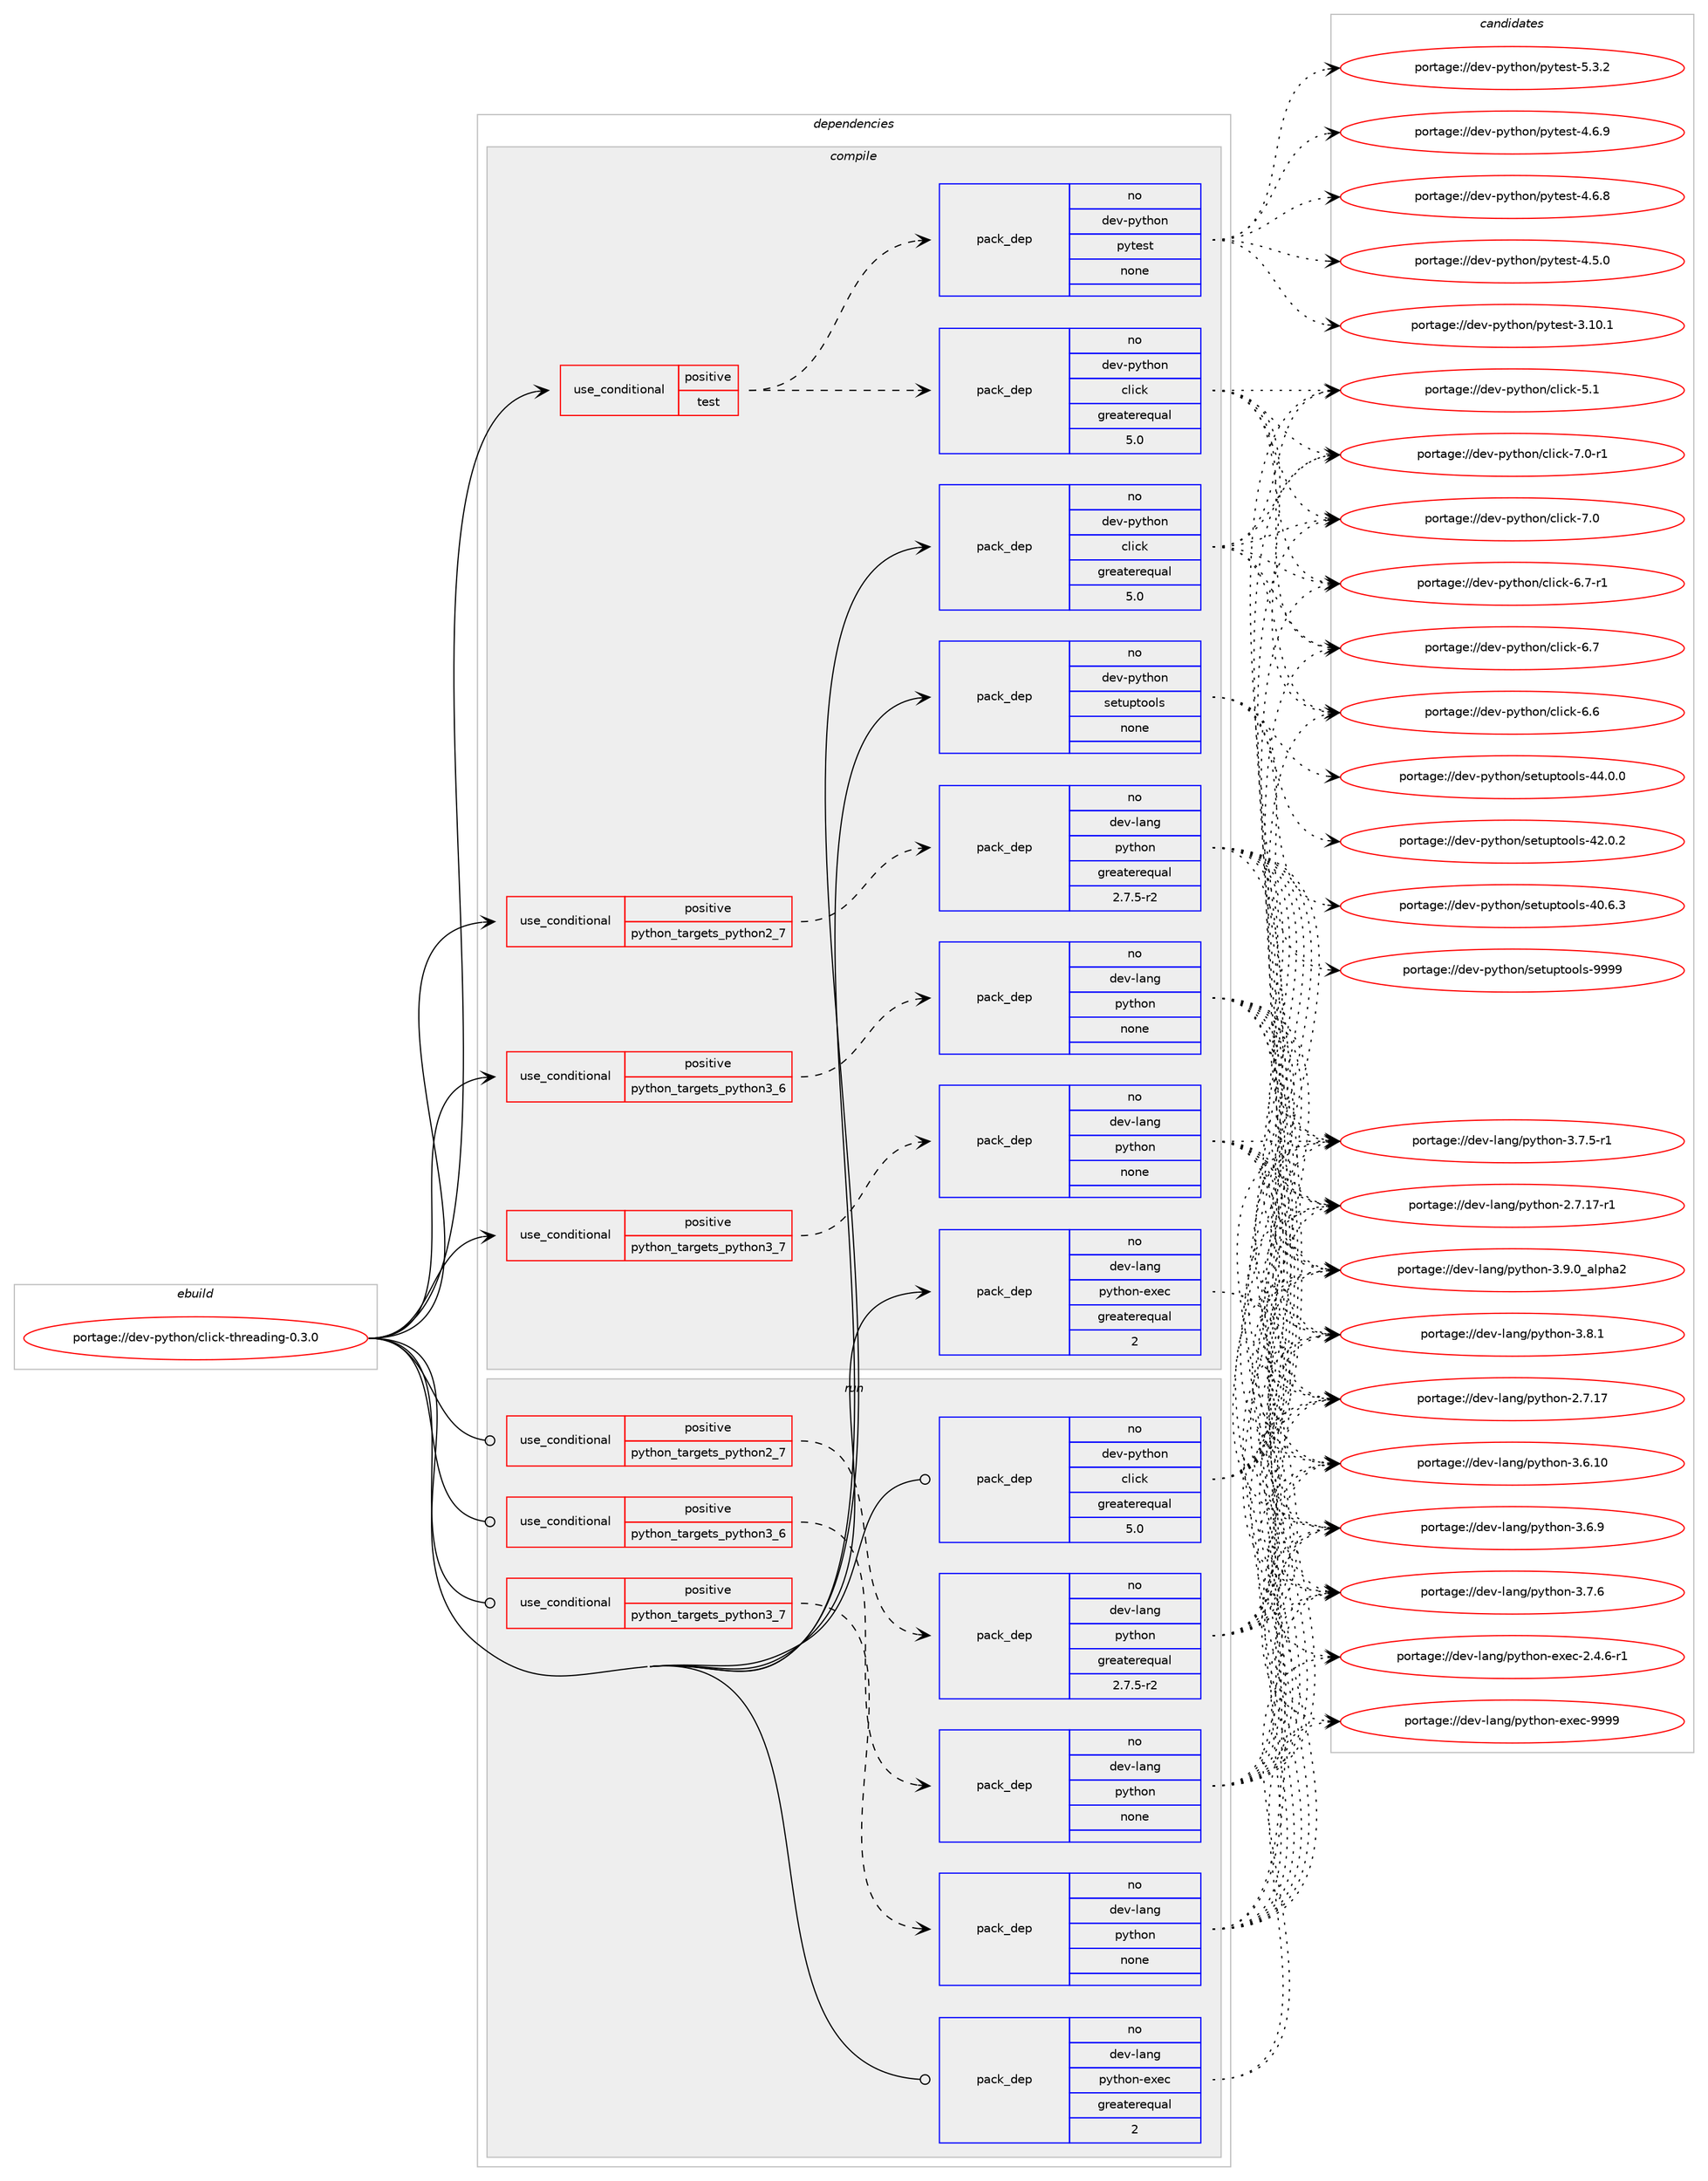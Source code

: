digraph prolog {

# *************
# Graph options
# *************

newrank=true;
concentrate=true;
compound=true;
graph [rankdir=LR,fontname=Helvetica,fontsize=10,ranksep=1.5];#, ranksep=2.5, nodesep=0.2];
edge  [arrowhead=vee];
node  [fontname=Helvetica,fontsize=10];

# **********
# The ebuild
# **********

subgraph cluster_leftcol {
color=gray;
rank=same;
label=<<i>ebuild</i>>;
id [label="portage://dev-python/click-threading-0.3.0", color=red, width=4, href="../dev-python/click-threading-0.3.0.svg"];
}

# ****************
# The dependencies
# ****************

subgraph cluster_midcol {
color=gray;
label=<<i>dependencies</i>>;
subgraph cluster_compile {
fillcolor="#eeeeee";
style=filled;
label=<<i>compile</i>>;
subgraph cond117655 {
dependency466789 [label=<<TABLE BORDER="0" CELLBORDER="1" CELLSPACING="0" CELLPADDING="4"><TR><TD ROWSPAN="3" CELLPADDING="10">use_conditional</TD></TR><TR><TD>positive</TD></TR><TR><TD>python_targets_python2_7</TD></TR></TABLE>>, shape=none, color=red];
subgraph pack344127 {
dependency466790 [label=<<TABLE BORDER="0" CELLBORDER="1" CELLSPACING="0" CELLPADDING="4" WIDTH="220"><TR><TD ROWSPAN="6" CELLPADDING="30">pack_dep</TD></TR><TR><TD WIDTH="110">no</TD></TR><TR><TD>dev-lang</TD></TR><TR><TD>python</TD></TR><TR><TD>greaterequal</TD></TR><TR><TD>2.7.5-r2</TD></TR></TABLE>>, shape=none, color=blue];
}
dependency466789:e -> dependency466790:w [weight=20,style="dashed",arrowhead="vee"];
}
id:e -> dependency466789:w [weight=20,style="solid",arrowhead="vee"];
subgraph cond117656 {
dependency466791 [label=<<TABLE BORDER="0" CELLBORDER="1" CELLSPACING="0" CELLPADDING="4"><TR><TD ROWSPAN="3" CELLPADDING="10">use_conditional</TD></TR><TR><TD>positive</TD></TR><TR><TD>python_targets_python3_6</TD></TR></TABLE>>, shape=none, color=red];
subgraph pack344128 {
dependency466792 [label=<<TABLE BORDER="0" CELLBORDER="1" CELLSPACING="0" CELLPADDING="4" WIDTH="220"><TR><TD ROWSPAN="6" CELLPADDING="30">pack_dep</TD></TR><TR><TD WIDTH="110">no</TD></TR><TR><TD>dev-lang</TD></TR><TR><TD>python</TD></TR><TR><TD>none</TD></TR><TR><TD></TD></TR></TABLE>>, shape=none, color=blue];
}
dependency466791:e -> dependency466792:w [weight=20,style="dashed",arrowhead="vee"];
}
id:e -> dependency466791:w [weight=20,style="solid",arrowhead="vee"];
subgraph cond117657 {
dependency466793 [label=<<TABLE BORDER="0" CELLBORDER="1" CELLSPACING="0" CELLPADDING="4"><TR><TD ROWSPAN="3" CELLPADDING="10">use_conditional</TD></TR><TR><TD>positive</TD></TR><TR><TD>python_targets_python3_7</TD></TR></TABLE>>, shape=none, color=red];
subgraph pack344129 {
dependency466794 [label=<<TABLE BORDER="0" CELLBORDER="1" CELLSPACING="0" CELLPADDING="4" WIDTH="220"><TR><TD ROWSPAN="6" CELLPADDING="30">pack_dep</TD></TR><TR><TD WIDTH="110">no</TD></TR><TR><TD>dev-lang</TD></TR><TR><TD>python</TD></TR><TR><TD>none</TD></TR><TR><TD></TD></TR></TABLE>>, shape=none, color=blue];
}
dependency466793:e -> dependency466794:w [weight=20,style="dashed",arrowhead="vee"];
}
id:e -> dependency466793:w [weight=20,style="solid",arrowhead="vee"];
subgraph cond117658 {
dependency466795 [label=<<TABLE BORDER="0" CELLBORDER="1" CELLSPACING="0" CELLPADDING="4"><TR><TD ROWSPAN="3" CELLPADDING="10">use_conditional</TD></TR><TR><TD>positive</TD></TR><TR><TD>test</TD></TR></TABLE>>, shape=none, color=red];
subgraph pack344130 {
dependency466796 [label=<<TABLE BORDER="0" CELLBORDER="1" CELLSPACING="0" CELLPADDING="4" WIDTH="220"><TR><TD ROWSPAN="6" CELLPADDING="30">pack_dep</TD></TR><TR><TD WIDTH="110">no</TD></TR><TR><TD>dev-python</TD></TR><TR><TD>pytest</TD></TR><TR><TD>none</TD></TR><TR><TD></TD></TR></TABLE>>, shape=none, color=blue];
}
dependency466795:e -> dependency466796:w [weight=20,style="dashed",arrowhead="vee"];
subgraph pack344131 {
dependency466797 [label=<<TABLE BORDER="0" CELLBORDER="1" CELLSPACING="0" CELLPADDING="4" WIDTH="220"><TR><TD ROWSPAN="6" CELLPADDING="30">pack_dep</TD></TR><TR><TD WIDTH="110">no</TD></TR><TR><TD>dev-python</TD></TR><TR><TD>click</TD></TR><TR><TD>greaterequal</TD></TR><TR><TD>5.0</TD></TR></TABLE>>, shape=none, color=blue];
}
dependency466795:e -> dependency466797:w [weight=20,style="dashed",arrowhead="vee"];
}
id:e -> dependency466795:w [weight=20,style="solid",arrowhead="vee"];
subgraph pack344132 {
dependency466798 [label=<<TABLE BORDER="0" CELLBORDER="1" CELLSPACING="0" CELLPADDING="4" WIDTH="220"><TR><TD ROWSPAN="6" CELLPADDING="30">pack_dep</TD></TR><TR><TD WIDTH="110">no</TD></TR><TR><TD>dev-lang</TD></TR><TR><TD>python-exec</TD></TR><TR><TD>greaterequal</TD></TR><TR><TD>2</TD></TR></TABLE>>, shape=none, color=blue];
}
id:e -> dependency466798:w [weight=20,style="solid",arrowhead="vee"];
subgraph pack344133 {
dependency466799 [label=<<TABLE BORDER="0" CELLBORDER="1" CELLSPACING="0" CELLPADDING="4" WIDTH="220"><TR><TD ROWSPAN="6" CELLPADDING="30">pack_dep</TD></TR><TR><TD WIDTH="110">no</TD></TR><TR><TD>dev-python</TD></TR><TR><TD>click</TD></TR><TR><TD>greaterequal</TD></TR><TR><TD>5.0</TD></TR></TABLE>>, shape=none, color=blue];
}
id:e -> dependency466799:w [weight=20,style="solid",arrowhead="vee"];
subgraph pack344134 {
dependency466800 [label=<<TABLE BORDER="0" CELLBORDER="1" CELLSPACING="0" CELLPADDING="4" WIDTH="220"><TR><TD ROWSPAN="6" CELLPADDING="30">pack_dep</TD></TR><TR><TD WIDTH="110">no</TD></TR><TR><TD>dev-python</TD></TR><TR><TD>setuptools</TD></TR><TR><TD>none</TD></TR><TR><TD></TD></TR></TABLE>>, shape=none, color=blue];
}
id:e -> dependency466800:w [weight=20,style="solid",arrowhead="vee"];
}
subgraph cluster_compileandrun {
fillcolor="#eeeeee";
style=filled;
label=<<i>compile and run</i>>;
}
subgraph cluster_run {
fillcolor="#eeeeee";
style=filled;
label=<<i>run</i>>;
subgraph cond117659 {
dependency466801 [label=<<TABLE BORDER="0" CELLBORDER="1" CELLSPACING="0" CELLPADDING="4"><TR><TD ROWSPAN="3" CELLPADDING="10">use_conditional</TD></TR><TR><TD>positive</TD></TR><TR><TD>python_targets_python2_7</TD></TR></TABLE>>, shape=none, color=red];
subgraph pack344135 {
dependency466802 [label=<<TABLE BORDER="0" CELLBORDER="1" CELLSPACING="0" CELLPADDING="4" WIDTH="220"><TR><TD ROWSPAN="6" CELLPADDING="30">pack_dep</TD></TR><TR><TD WIDTH="110">no</TD></TR><TR><TD>dev-lang</TD></TR><TR><TD>python</TD></TR><TR><TD>greaterequal</TD></TR><TR><TD>2.7.5-r2</TD></TR></TABLE>>, shape=none, color=blue];
}
dependency466801:e -> dependency466802:w [weight=20,style="dashed",arrowhead="vee"];
}
id:e -> dependency466801:w [weight=20,style="solid",arrowhead="odot"];
subgraph cond117660 {
dependency466803 [label=<<TABLE BORDER="0" CELLBORDER="1" CELLSPACING="0" CELLPADDING="4"><TR><TD ROWSPAN="3" CELLPADDING="10">use_conditional</TD></TR><TR><TD>positive</TD></TR><TR><TD>python_targets_python3_6</TD></TR></TABLE>>, shape=none, color=red];
subgraph pack344136 {
dependency466804 [label=<<TABLE BORDER="0" CELLBORDER="1" CELLSPACING="0" CELLPADDING="4" WIDTH="220"><TR><TD ROWSPAN="6" CELLPADDING="30">pack_dep</TD></TR><TR><TD WIDTH="110">no</TD></TR><TR><TD>dev-lang</TD></TR><TR><TD>python</TD></TR><TR><TD>none</TD></TR><TR><TD></TD></TR></TABLE>>, shape=none, color=blue];
}
dependency466803:e -> dependency466804:w [weight=20,style="dashed",arrowhead="vee"];
}
id:e -> dependency466803:w [weight=20,style="solid",arrowhead="odot"];
subgraph cond117661 {
dependency466805 [label=<<TABLE BORDER="0" CELLBORDER="1" CELLSPACING="0" CELLPADDING="4"><TR><TD ROWSPAN="3" CELLPADDING="10">use_conditional</TD></TR><TR><TD>positive</TD></TR><TR><TD>python_targets_python3_7</TD></TR></TABLE>>, shape=none, color=red];
subgraph pack344137 {
dependency466806 [label=<<TABLE BORDER="0" CELLBORDER="1" CELLSPACING="0" CELLPADDING="4" WIDTH="220"><TR><TD ROWSPAN="6" CELLPADDING="30">pack_dep</TD></TR><TR><TD WIDTH="110">no</TD></TR><TR><TD>dev-lang</TD></TR><TR><TD>python</TD></TR><TR><TD>none</TD></TR><TR><TD></TD></TR></TABLE>>, shape=none, color=blue];
}
dependency466805:e -> dependency466806:w [weight=20,style="dashed",arrowhead="vee"];
}
id:e -> dependency466805:w [weight=20,style="solid",arrowhead="odot"];
subgraph pack344138 {
dependency466807 [label=<<TABLE BORDER="0" CELLBORDER="1" CELLSPACING="0" CELLPADDING="4" WIDTH="220"><TR><TD ROWSPAN="6" CELLPADDING="30">pack_dep</TD></TR><TR><TD WIDTH="110">no</TD></TR><TR><TD>dev-lang</TD></TR><TR><TD>python-exec</TD></TR><TR><TD>greaterequal</TD></TR><TR><TD>2</TD></TR></TABLE>>, shape=none, color=blue];
}
id:e -> dependency466807:w [weight=20,style="solid",arrowhead="odot"];
subgraph pack344139 {
dependency466808 [label=<<TABLE BORDER="0" CELLBORDER="1" CELLSPACING="0" CELLPADDING="4" WIDTH="220"><TR><TD ROWSPAN="6" CELLPADDING="30">pack_dep</TD></TR><TR><TD WIDTH="110">no</TD></TR><TR><TD>dev-python</TD></TR><TR><TD>click</TD></TR><TR><TD>greaterequal</TD></TR><TR><TD>5.0</TD></TR></TABLE>>, shape=none, color=blue];
}
id:e -> dependency466808:w [weight=20,style="solid",arrowhead="odot"];
}
}

# **************
# The candidates
# **************

subgraph cluster_choices {
rank=same;
color=gray;
label=<<i>candidates</i>>;

subgraph choice344127 {
color=black;
nodesep=1;
choice10010111845108971101034711212111610411111045514657464895971081121049750 [label="portage://dev-lang/python-3.9.0_alpha2", color=red, width=4,href="../dev-lang/python-3.9.0_alpha2.svg"];
choice100101118451089711010347112121116104111110455146564649 [label="portage://dev-lang/python-3.8.1", color=red, width=4,href="../dev-lang/python-3.8.1.svg"];
choice100101118451089711010347112121116104111110455146554654 [label="portage://dev-lang/python-3.7.6", color=red, width=4,href="../dev-lang/python-3.7.6.svg"];
choice1001011184510897110103471121211161041111104551465546534511449 [label="portage://dev-lang/python-3.7.5-r1", color=red, width=4,href="../dev-lang/python-3.7.5-r1.svg"];
choice100101118451089711010347112121116104111110455146544657 [label="portage://dev-lang/python-3.6.9", color=red, width=4,href="../dev-lang/python-3.6.9.svg"];
choice10010111845108971101034711212111610411111045514654464948 [label="portage://dev-lang/python-3.6.10", color=red, width=4,href="../dev-lang/python-3.6.10.svg"];
choice100101118451089711010347112121116104111110455046554649554511449 [label="portage://dev-lang/python-2.7.17-r1", color=red, width=4,href="../dev-lang/python-2.7.17-r1.svg"];
choice10010111845108971101034711212111610411111045504655464955 [label="portage://dev-lang/python-2.7.17", color=red, width=4,href="../dev-lang/python-2.7.17.svg"];
dependency466790:e -> choice10010111845108971101034711212111610411111045514657464895971081121049750:w [style=dotted,weight="100"];
dependency466790:e -> choice100101118451089711010347112121116104111110455146564649:w [style=dotted,weight="100"];
dependency466790:e -> choice100101118451089711010347112121116104111110455146554654:w [style=dotted,weight="100"];
dependency466790:e -> choice1001011184510897110103471121211161041111104551465546534511449:w [style=dotted,weight="100"];
dependency466790:e -> choice100101118451089711010347112121116104111110455146544657:w [style=dotted,weight="100"];
dependency466790:e -> choice10010111845108971101034711212111610411111045514654464948:w [style=dotted,weight="100"];
dependency466790:e -> choice100101118451089711010347112121116104111110455046554649554511449:w [style=dotted,weight="100"];
dependency466790:e -> choice10010111845108971101034711212111610411111045504655464955:w [style=dotted,weight="100"];
}
subgraph choice344128 {
color=black;
nodesep=1;
choice10010111845108971101034711212111610411111045514657464895971081121049750 [label="portage://dev-lang/python-3.9.0_alpha2", color=red, width=4,href="../dev-lang/python-3.9.0_alpha2.svg"];
choice100101118451089711010347112121116104111110455146564649 [label="portage://dev-lang/python-3.8.1", color=red, width=4,href="../dev-lang/python-3.8.1.svg"];
choice100101118451089711010347112121116104111110455146554654 [label="portage://dev-lang/python-3.7.6", color=red, width=4,href="../dev-lang/python-3.7.6.svg"];
choice1001011184510897110103471121211161041111104551465546534511449 [label="portage://dev-lang/python-3.7.5-r1", color=red, width=4,href="../dev-lang/python-3.7.5-r1.svg"];
choice100101118451089711010347112121116104111110455146544657 [label="portage://dev-lang/python-3.6.9", color=red, width=4,href="../dev-lang/python-3.6.9.svg"];
choice10010111845108971101034711212111610411111045514654464948 [label="portage://dev-lang/python-3.6.10", color=red, width=4,href="../dev-lang/python-3.6.10.svg"];
choice100101118451089711010347112121116104111110455046554649554511449 [label="portage://dev-lang/python-2.7.17-r1", color=red, width=4,href="../dev-lang/python-2.7.17-r1.svg"];
choice10010111845108971101034711212111610411111045504655464955 [label="portage://dev-lang/python-2.7.17", color=red, width=4,href="../dev-lang/python-2.7.17.svg"];
dependency466792:e -> choice10010111845108971101034711212111610411111045514657464895971081121049750:w [style=dotted,weight="100"];
dependency466792:e -> choice100101118451089711010347112121116104111110455146564649:w [style=dotted,weight="100"];
dependency466792:e -> choice100101118451089711010347112121116104111110455146554654:w [style=dotted,weight="100"];
dependency466792:e -> choice1001011184510897110103471121211161041111104551465546534511449:w [style=dotted,weight="100"];
dependency466792:e -> choice100101118451089711010347112121116104111110455146544657:w [style=dotted,weight="100"];
dependency466792:e -> choice10010111845108971101034711212111610411111045514654464948:w [style=dotted,weight="100"];
dependency466792:e -> choice100101118451089711010347112121116104111110455046554649554511449:w [style=dotted,weight="100"];
dependency466792:e -> choice10010111845108971101034711212111610411111045504655464955:w [style=dotted,weight="100"];
}
subgraph choice344129 {
color=black;
nodesep=1;
choice10010111845108971101034711212111610411111045514657464895971081121049750 [label="portage://dev-lang/python-3.9.0_alpha2", color=red, width=4,href="../dev-lang/python-3.9.0_alpha2.svg"];
choice100101118451089711010347112121116104111110455146564649 [label="portage://dev-lang/python-3.8.1", color=red, width=4,href="../dev-lang/python-3.8.1.svg"];
choice100101118451089711010347112121116104111110455146554654 [label="portage://dev-lang/python-3.7.6", color=red, width=4,href="../dev-lang/python-3.7.6.svg"];
choice1001011184510897110103471121211161041111104551465546534511449 [label="portage://dev-lang/python-3.7.5-r1", color=red, width=4,href="../dev-lang/python-3.7.5-r1.svg"];
choice100101118451089711010347112121116104111110455146544657 [label="portage://dev-lang/python-3.6.9", color=red, width=4,href="../dev-lang/python-3.6.9.svg"];
choice10010111845108971101034711212111610411111045514654464948 [label="portage://dev-lang/python-3.6.10", color=red, width=4,href="../dev-lang/python-3.6.10.svg"];
choice100101118451089711010347112121116104111110455046554649554511449 [label="portage://dev-lang/python-2.7.17-r1", color=red, width=4,href="../dev-lang/python-2.7.17-r1.svg"];
choice10010111845108971101034711212111610411111045504655464955 [label="portage://dev-lang/python-2.7.17", color=red, width=4,href="../dev-lang/python-2.7.17.svg"];
dependency466794:e -> choice10010111845108971101034711212111610411111045514657464895971081121049750:w [style=dotted,weight="100"];
dependency466794:e -> choice100101118451089711010347112121116104111110455146564649:w [style=dotted,weight="100"];
dependency466794:e -> choice100101118451089711010347112121116104111110455146554654:w [style=dotted,weight="100"];
dependency466794:e -> choice1001011184510897110103471121211161041111104551465546534511449:w [style=dotted,weight="100"];
dependency466794:e -> choice100101118451089711010347112121116104111110455146544657:w [style=dotted,weight="100"];
dependency466794:e -> choice10010111845108971101034711212111610411111045514654464948:w [style=dotted,weight="100"];
dependency466794:e -> choice100101118451089711010347112121116104111110455046554649554511449:w [style=dotted,weight="100"];
dependency466794:e -> choice10010111845108971101034711212111610411111045504655464955:w [style=dotted,weight="100"];
}
subgraph choice344130 {
color=black;
nodesep=1;
choice1001011184511212111610411111047112121116101115116455346514650 [label="portage://dev-python/pytest-5.3.2", color=red, width=4,href="../dev-python/pytest-5.3.2.svg"];
choice1001011184511212111610411111047112121116101115116455246544657 [label="portage://dev-python/pytest-4.6.9", color=red, width=4,href="../dev-python/pytest-4.6.9.svg"];
choice1001011184511212111610411111047112121116101115116455246544656 [label="portage://dev-python/pytest-4.6.8", color=red, width=4,href="../dev-python/pytest-4.6.8.svg"];
choice1001011184511212111610411111047112121116101115116455246534648 [label="portage://dev-python/pytest-4.5.0", color=red, width=4,href="../dev-python/pytest-4.5.0.svg"];
choice100101118451121211161041111104711212111610111511645514649484649 [label="portage://dev-python/pytest-3.10.1", color=red, width=4,href="../dev-python/pytest-3.10.1.svg"];
dependency466796:e -> choice1001011184511212111610411111047112121116101115116455346514650:w [style=dotted,weight="100"];
dependency466796:e -> choice1001011184511212111610411111047112121116101115116455246544657:w [style=dotted,weight="100"];
dependency466796:e -> choice1001011184511212111610411111047112121116101115116455246544656:w [style=dotted,weight="100"];
dependency466796:e -> choice1001011184511212111610411111047112121116101115116455246534648:w [style=dotted,weight="100"];
dependency466796:e -> choice100101118451121211161041111104711212111610111511645514649484649:w [style=dotted,weight="100"];
}
subgraph choice344131 {
color=black;
nodesep=1;
choice10010111845112121116104111110479910810599107455546484511449 [label="portage://dev-python/click-7.0-r1", color=red, width=4,href="../dev-python/click-7.0-r1.svg"];
choice1001011184511212111610411111047991081059910745554648 [label="portage://dev-python/click-7.0", color=red, width=4,href="../dev-python/click-7.0.svg"];
choice10010111845112121116104111110479910810599107455446554511449 [label="portage://dev-python/click-6.7-r1", color=red, width=4,href="../dev-python/click-6.7-r1.svg"];
choice1001011184511212111610411111047991081059910745544655 [label="portage://dev-python/click-6.7", color=red, width=4,href="../dev-python/click-6.7.svg"];
choice1001011184511212111610411111047991081059910745544654 [label="portage://dev-python/click-6.6", color=red, width=4,href="../dev-python/click-6.6.svg"];
choice1001011184511212111610411111047991081059910745534649 [label="portage://dev-python/click-5.1", color=red, width=4,href="../dev-python/click-5.1.svg"];
dependency466797:e -> choice10010111845112121116104111110479910810599107455546484511449:w [style=dotted,weight="100"];
dependency466797:e -> choice1001011184511212111610411111047991081059910745554648:w [style=dotted,weight="100"];
dependency466797:e -> choice10010111845112121116104111110479910810599107455446554511449:w [style=dotted,weight="100"];
dependency466797:e -> choice1001011184511212111610411111047991081059910745544655:w [style=dotted,weight="100"];
dependency466797:e -> choice1001011184511212111610411111047991081059910745544654:w [style=dotted,weight="100"];
dependency466797:e -> choice1001011184511212111610411111047991081059910745534649:w [style=dotted,weight="100"];
}
subgraph choice344132 {
color=black;
nodesep=1;
choice10010111845108971101034711212111610411111045101120101994557575757 [label="portage://dev-lang/python-exec-9999", color=red, width=4,href="../dev-lang/python-exec-9999.svg"];
choice10010111845108971101034711212111610411111045101120101994550465246544511449 [label="portage://dev-lang/python-exec-2.4.6-r1", color=red, width=4,href="../dev-lang/python-exec-2.4.6-r1.svg"];
dependency466798:e -> choice10010111845108971101034711212111610411111045101120101994557575757:w [style=dotted,weight="100"];
dependency466798:e -> choice10010111845108971101034711212111610411111045101120101994550465246544511449:w [style=dotted,weight="100"];
}
subgraph choice344133 {
color=black;
nodesep=1;
choice10010111845112121116104111110479910810599107455546484511449 [label="portage://dev-python/click-7.0-r1", color=red, width=4,href="../dev-python/click-7.0-r1.svg"];
choice1001011184511212111610411111047991081059910745554648 [label="portage://dev-python/click-7.0", color=red, width=4,href="../dev-python/click-7.0.svg"];
choice10010111845112121116104111110479910810599107455446554511449 [label="portage://dev-python/click-6.7-r1", color=red, width=4,href="../dev-python/click-6.7-r1.svg"];
choice1001011184511212111610411111047991081059910745544655 [label="portage://dev-python/click-6.7", color=red, width=4,href="../dev-python/click-6.7.svg"];
choice1001011184511212111610411111047991081059910745544654 [label="portage://dev-python/click-6.6", color=red, width=4,href="../dev-python/click-6.6.svg"];
choice1001011184511212111610411111047991081059910745534649 [label="portage://dev-python/click-5.1", color=red, width=4,href="../dev-python/click-5.1.svg"];
dependency466799:e -> choice10010111845112121116104111110479910810599107455546484511449:w [style=dotted,weight="100"];
dependency466799:e -> choice1001011184511212111610411111047991081059910745554648:w [style=dotted,weight="100"];
dependency466799:e -> choice10010111845112121116104111110479910810599107455446554511449:w [style=dotted,weight="100"];
dependency466799:e -> choice1001011184511212111610411111047991081059910745544655:w [style=dotted,weight="100"];
dependency466799:e -> choice1001011184511212111610411111047991081059910745544654:w [style=dotted,weight="100"];
dependency466799:e -> choice1001011184511212111610411111047991081059910745534649:w [style=dotted,weight="100"];
}
subgraph choice344134 {
color=black;
nodesep=1;
choice10010111845112121116104111110471151011161171121161111111081154557575757 [label="portage://dev-python/setuptools-9999", color=red, width=4,href="../dev-python/setuptools-9999.svg"];
choice100101118451121211161041111104711510111611711211611111110811545525246484648 [label="portage://dev-python/setuptools-44.0.0", color=red, width=4,href="../dev-python/setuptools-44.0.0.svg"];
choice100101118451121211161041111104711510111611711211611111110811545525046484650 [label="portage://dev-python/setuptools-42.0.2", color=red, width=4,href="../dev-python/setuptools-42.0.2.svg"];
choice100101118451121211161041111104711510111611711211611111110811545524846544651 [label="portage://dev-python/setuptools-40.6.3", color=red, width=4,href="../dev-python/setuptools-40.6.3.svg"];
dependency466800:e -> choice10010111845112121116104111110471151011161171121161111111081154557575757:w [style=dotted,weight="100"];
dependency466800:e -> choice100101118451121211161041111104711510111611711211611111110811545525246484648:w [style=dotted,weight="100"];
dependency466800:e -> choice100101118451121211161041111104711510111611711211611111110811545525046484650:w [style=dotted,weight="100"];
dependency466800:e -> choice100101118451121211161041111104711510111611711211611111110811545524846544651:w [style=dotted,weight="100"];
}
subgraph choice344135 {
color=black;
nodesep=1;
choice10010111845108971101034711212111610411111045514657464895971081121049750 [label="portage://dev-lang/python-3.9.0_alpha2", color=red, width=4,href="../dev-lang/python-3.9.0_alpha2.svg"];
choice100101118451089711010347112121116104111110455146564649 [label="portage://dev-lang/python-3.8.1", color=red, width=4,href="../dev-lang/python-3.8.1.svg"];
choice100101118451089711010347112121116104111110455146554654 [label="portage://dev-lang/python-3.7.6", color=red, width=4,href="../dev-lang/python-3.7.6.svg"];
choice1001011184510897110103471121211161041111104551465546534511449 [label="portage://dev-lang/python-3.7.5-r1", color=red, width=4,href="../dev-lang/python-3.7.5-r1.svg"];
choice100101118451089711010347112121116104111110455146544657 [label="portage://dev-lang/python-3.6.9", color=red, width=4,href="../dev-lang/python-3.6.9.svg"];
choice10010111845108971101034711212111610411111045514654464948 [label="portage://dev-lang/python-3.6.10", color=red, width=4,href="../dev-lang/python-3.6.10.svg"];
choice100101118451089711010347112121116104111110455046554649554511449 [label="portage://dev-lang/python-2.7.17-r1", color=red, width=4,href="../dev-lang/python-2.7.17-r1.svg"];
choice10010111845108971101034711212111610411111045504655464955 [label="portage://dev-lang/python-2.7.17", color=red, width=4,href="../dev-lang/python-2.7.17.svg"];
dependency466802:e -> choice10010111845108971101034711212111610411111045514657464895971081121049750:w [style=dotted,weight="100"];
dependency466802:e -> choice100101118451089711010347112121116104111110455146564649:w [style=dotted,weight="100"];
dependency466802:e -> choice100101118451089711010347112121116104111110455146554654:w [style=dotted,weight="100"];
dependency466802:e -> choice1001011184510897110103471121211161041111104551465546534511449:w [style=dotted,weight="100"];
dependency466802:e -> choice100101118451089711010347112121116104111110455146544657:w [style=dotted,weight="100"];
dependency466802:e -> choice10010111845108971101034711212111610411111045514654464948:w [style=dotted,weight="100"];
dependency466802:e -> choice100101118451089711010347112121116104111110455046554649554511449:w [style=dotted,weight="100"];
dependency466802:e -> choice10010111845108971101034711212111610411111045504655464955:w [style=dotted,weight="100"];
}
subgraph choice344136 {
color=black;
nodesep=1;
choice10010111845108971101034711212111610411111045514657464895971081121049750 [label="portage://dev-lang/python-3.9.0_alpha2", color=red, width=4,href="../dev-lang/python-3.9.0_alpha2.svg"];
choice100101118451089711010347112121116104111110455146564649 [label="portage://dev-lang/python-3.8.1", color=red, width=4,href="../dev-lang/python-3.8.1.svg"];
choice100101118451089711010347112121116104111110455146554654 [label="portage://dev-lang/python-3.7.6", color=red, width=4,href="../dev-lang/python-3.7.6.svg"];
choice1001011184510897110103471121211161041111104551465546534511449 [label="portage://dev-lang/python-3.7.5-r1", color=red, width=4,href="../dev-lang/python-3.7.5-r1.svg"];
choice100101118451089711010347112121116104111110455146544657 [label="portage://dev-lang/python-3.6.9", color=red, width=4,href="../dev-lang/python-3.6.9.svg"];
choice10010111845108971101034711212111610411111045514654464948 [label="portage://dev-lang/python-3.6.10", color=red, width=4,href="../dev-lang/python-3.6.10.svg"];
choice100101118451089711010347112121116104111110455046554649554511449 [label="portage://dev-lang/python-2.7.17-r1", color=red, width=4,href="../dev-lang/python-2.7.17-r1.svg"];
choice10010111845108971101034711212111610411111045504655464955 [label="portage://dev-lang/python-2.7.17", color=red, width=4,href="../dev-lang/python-2.7.17.svg"];
dependency466804:e -> choice10010111845108971101034711212111610411111045514657464895971081121049750:w [style=dotted,weight="100"];
dependency466804:e -> choice100101118451089711010347112121116104111110455146564649:w [style=dotted,weight="100"];
dependency466804:e -> choice100101118451089711010347112121116104111110455146554654:w [style=dotted,weight="100"];
dependency466804:e -> choice1001011184510897110103471121211161041111104551465546534511449:w [style=dotted,weight="100"];
dependency466804:e -> choice100101118451089711010347112121116104111110455146544657:w [style=dotted,weight="100"];
dependency466804:e -> choice10010111845108971101034711212111610411111045514654464948:w [style=dotted,weight="100"];
dependency466804:e -> choice100101118451089711010347112121116104111110455046554649554511449:w [style=dotted,weight="100"];
dependency466804:e -> choice10010111845108971101034711212111610411111045504655464955:w [style=dotted,weight="100"];
}
subgraph choice344137 {
color=black;
nodesep=1;
choice10010111845108971101034711212111610411111045514657464895971081121049750 [label="portage://dev-lang/python-3.9.0_alpha2", color=red, width=4,href="../dev-lang/python-3.9.0_alpha2.svg"];
choice100101118451089711010347112121116104111110455146564649 [label="portage://dev-lang/python-3.8.1", color=red, width=4,href="../dev-lang/python-3.8.1.svg"];
choice100101118451089711010347112121116104111110455146554654 [label="portage://dev-lang/python-3.7.6", color=red, width=4,href="../dev-lang/python-3.7.6.svg"];
choice1001011184510897110103471121211161041111104551465546534511449 [label="portage://dev-lang/python-3.7.5-r1", color=red, width=4,href="../dev-lang/python-3.7.5-r1.svg"];
choice100101118451089711010347112121116104111110455146544657 [label="portage://dev-lang/python-3.6.9", color=red, width=4,href="../dev-lang/python-3.6.9.svg"];
choice10010111845108971101034711212111610411111045514654464948 [label="portage://dev-lang/python-3.6.10", color=red, width=4,href="../dev-lang/python-3.6.10.svg"];
choice100101118451089711010347112121116104111110455046554649554511449 [label="portage://dev-lang/python-2.7.17-r1", color=red, width=4,href="../dev-lang/python-2.7.17-r1.svg"];
choice10010111845108971101034711212111610411111045504655464955 [label="portage://dev-lang/python-2.7.17", color=red, width=4,href="../dev-lang/python-2.7.17.svg"];
dependency466806:e -> choice10010111845108971101034711212111610411111045514657464895971081121049750:w [style=dotted,weight="100"];
dependency466806:e -> choice100101118451089711010347112121116104111110455146564649:w [style=dotted,weight="100"];
dependency466806:e -> choice100101118451089711010347112121116104111110455146554654:w [style=dotted,weight="100"];
dependency466806:e -> choice1001011184510897110103471121211161041111104551465546534511449:w [style=dotted,weight="100"];
dependency466806:e -> choice100101118451089711010347112121116104111110455146544657:w [style=dotted,weight="100"];
dependency466806:e -> choice10010111845108971101034711212111610411111045514654464948:w [style=dotted,weight="100"];
dependency466806:e -> choice100101118451089711010347112121116104111110455046554649554511449:w [style=dotted,weight="100"];
dependency466806:e -> choice10010111845108971101034711212111610411111045504655464955:w [style=dotted,weight="100"];
}
subgraph choice344138 {
color=black;
nodesep=1;
choice10010111845108971101034711212111610411111045101120101994557575757 [label="portage://dev-lang/python-exec-9999", color=red, width=4,href="../dev-lang/python-exec-9999.svg"];
choice10010111845108971101034711212111610411111045101120101994550465246544511449 [label="portage://dev-lang/python-exec-2.4.6-r1", color=red, width=4,href="../dev-lang/python-exec-2.4.6-r1.svg"];
dependency466807:e -> choice10010111845108971101034711212111610411111045101120101994557575757:w [style=dotted,weight="100"];
dependency466807:e -> choice10010111845108971101034711212111610411111045101120101994550465246544511449:w [style=dotted,weight="100"];
}
subgraph choice344139 {
color=black;
nodesep=1;
choice10010111845112121116104111110479910810599107455546484511449 [label="portage://dev-python/click-7.0-r1", color=red, width=4,href="../dev-python/click-7.0-r1.svg"];
choice1001011184511212111610411111047991081059910745554648 [label="portage://dev-python/click-7.0", color=red, width=4,href="../dev-python/click-7.0.svg"];
choice10010111845112121116104111110479910810599107455446554511449 [label="portage://dev-python/click-6.7-r1", color=red, width=4,href="../dev-python/click-6.7-r1.svg"];
choice1001011184511212111610411111047991081059910745544655 [label="portage://dev-python/click-6.7", color=red, width=4,href="../dev-python/click-6.7.svg"];
choice1001011184511212111610411111047991081059910745544654 [label="portage://dev-python/click-6.6", color=red, width=4,href="../dev-python/click-6.6.svg"];
choice1001011184511212111610411111047991081059910745534649 [label="portage://dev-python/click-5.1", color=red, width=4,href="../dev-python/click-5.1.svg"];
dependency466808:e -> choice10010111845112121116104111110479910810599107455546484511449:w [style=dotted,weight="100"];
dependency466808:e -> choice1001011184511212111610411111047991081059910745554648:w [style=dotted,weight="100"];
dependency466808:e -> choice10010111845112121116104111110479910810599107455446554511449:w [style=dotted,weight="100"];
dependency466808:e -> choice1001011184511212111610411111047991081059910745544655:w [style=dotted,weight="100"];
dependency466808:e -> choice1001011184511212111610411111047991081059910745544654:w [style=dotted,weight="100"];
dependency466808:e -> choice1001011184511212111610411111047991081059910745534649:w [style=dotted,weight="100"];
}
}

}

